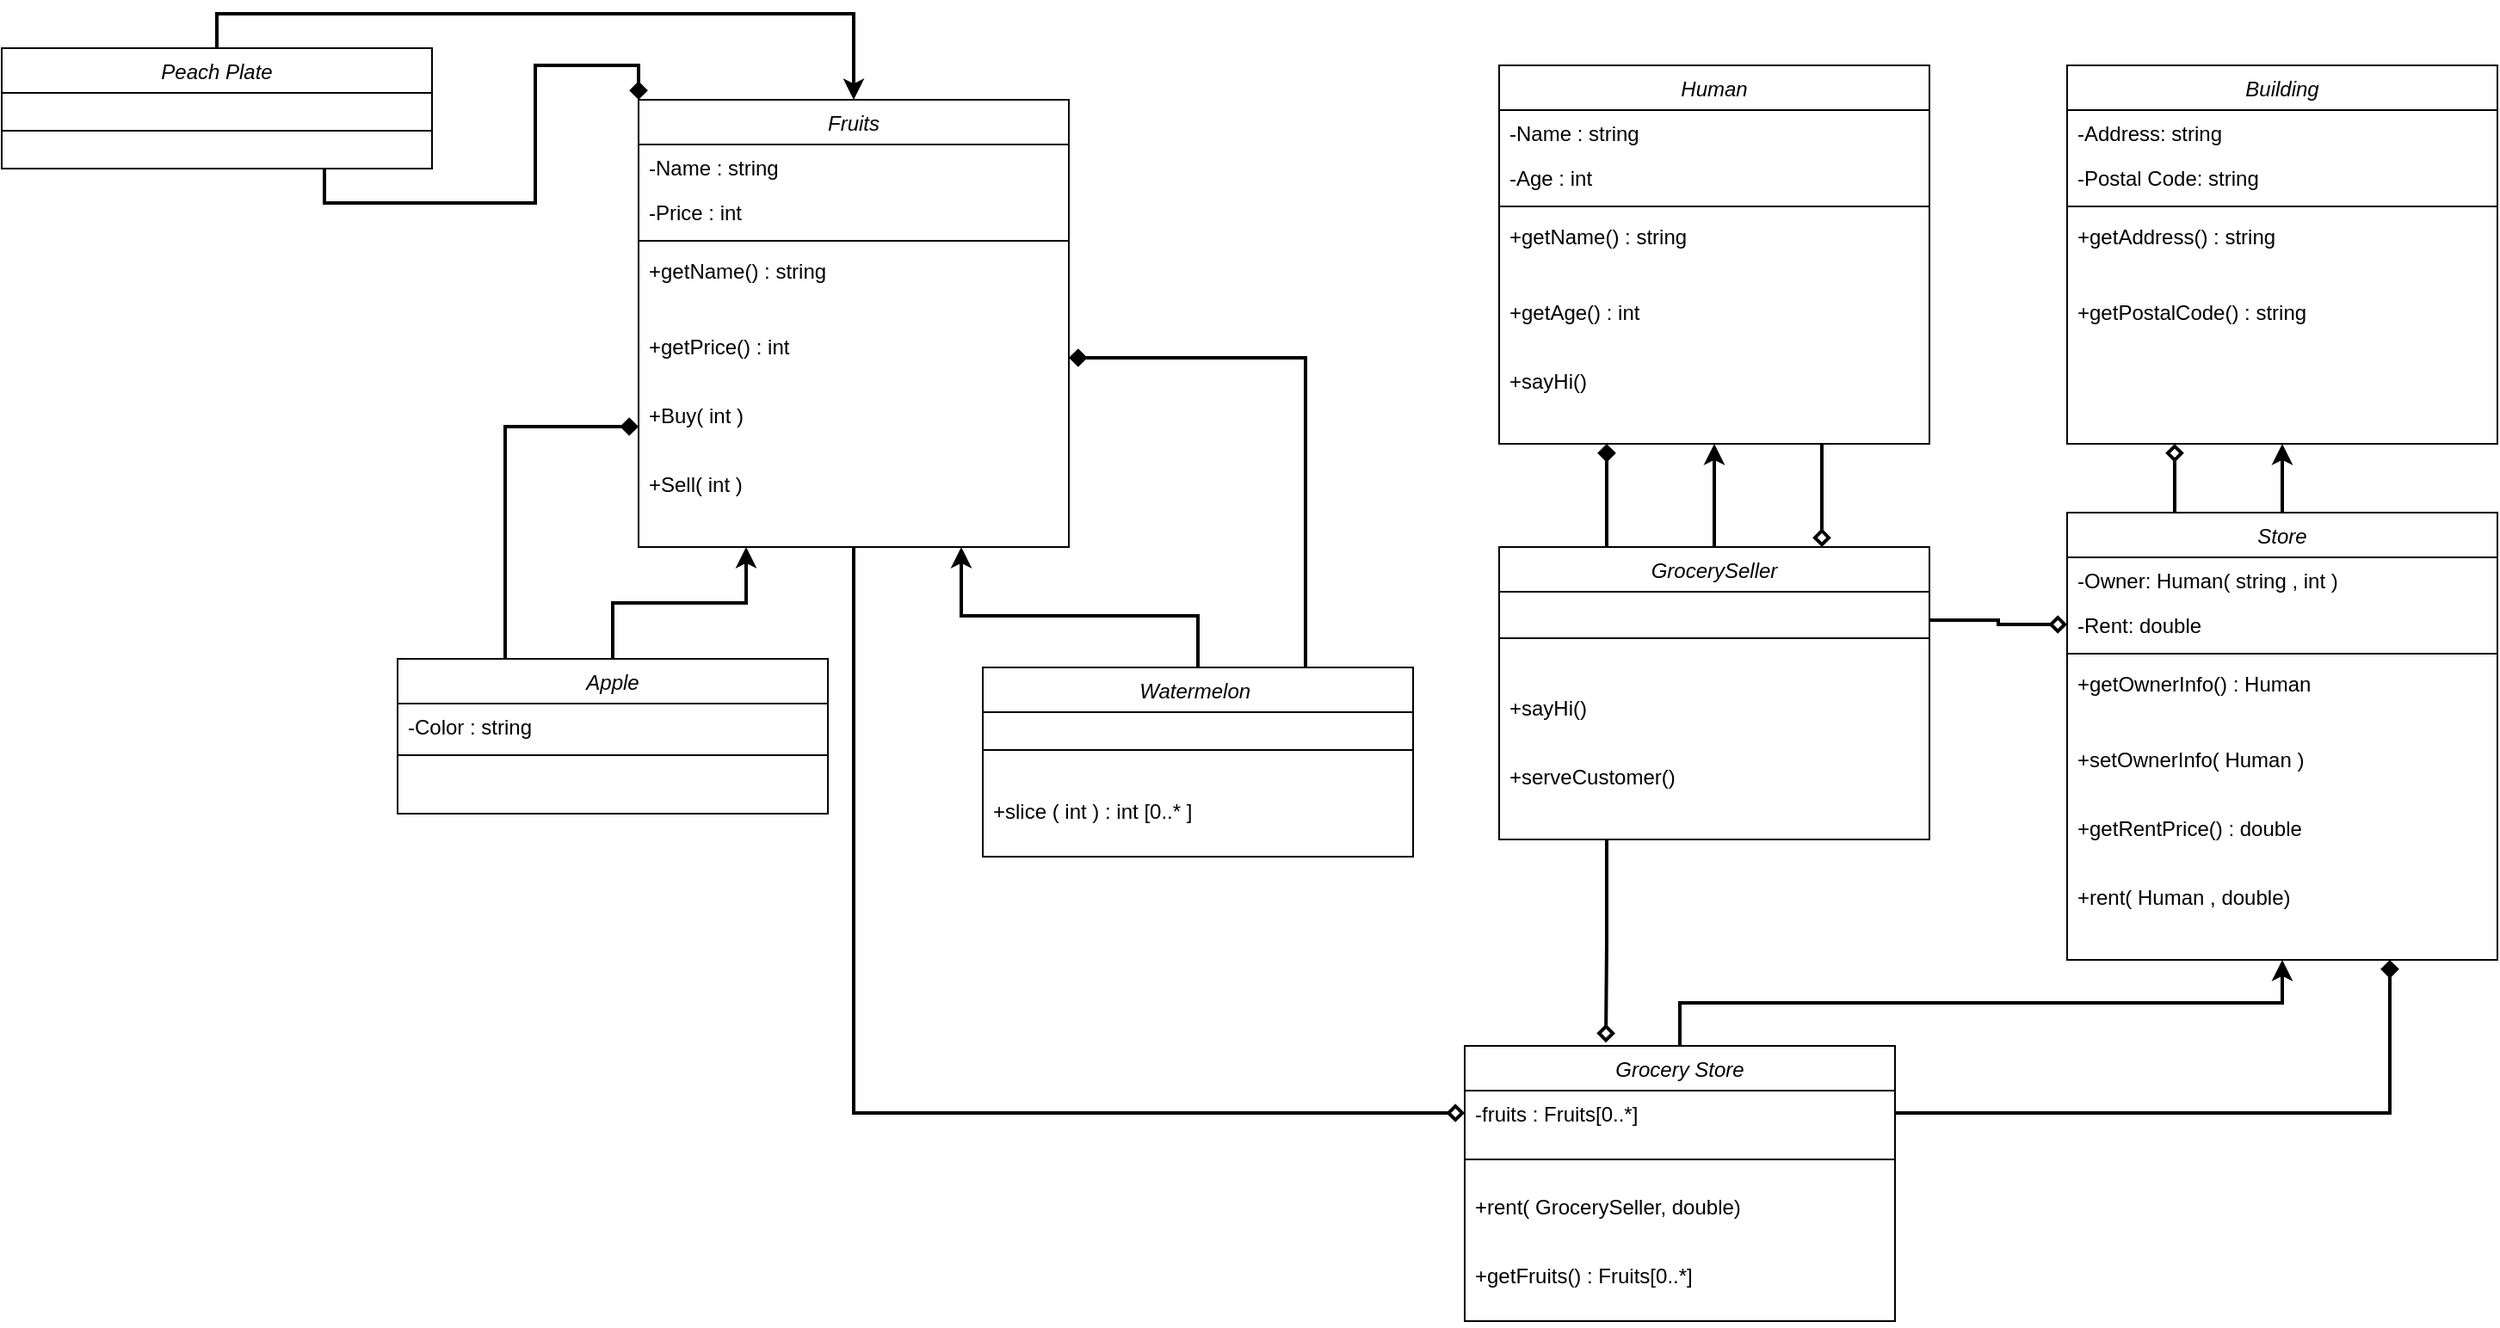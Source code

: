 <mxfile version="23.1.5" type="device">
  <diagram id="C5RBs43oDa-KdzZeNtuy" name="Page-1">
    <mxGraphModel dx="3773" dy="844" grid="1" gridSize="10" guides="1" tooltips="1" connect="1" arrows="1" fold="1" page="1" pageScale="1" pageWidth="2339" pageHeight="3300" math="0" shadow="0">
      <root>
        <mxCell id="WIyWlLk6GJQsqaUBKTNV-0" />
        <mxCell id="WIyWlLk6GJQsqaUBKTNV-1" parent="WIyWlLk6GJQsqaUBKTNV-0" />
        <mxCell id="sz4eHhRoSz1ulq9hE-wR-15" style="edgeStyle=orthogonalEdgeStyle;rounded=0;orthogonalLoop=1;jettySize=auto;html=1;exitX=0.5;exitY=1;exitDx=0;exitDy=0;entryX=0;entryY=0.5;entryDx=0;entryDy=0;endArrow=diamond;endFill=0;strokeWidth=2;" parent="WIyWlLk6GJQsqaUBKTNV-1" source="zkfFHV4jXpPFQw0GAbJ--0" target="WZvWxVEE00VcEo7S5XYT-34" edge="1">
          <mxGeometry relative="1" as="geometry" />
        </mxCell>
        <mxCell id="zkfFHV4jXpPFQw0GAbJ--0" value="Fruits" style="swimlane;fontStyle=2;align=center;verticalAlign=top;childLayout=stackLayout;horizontal=1;startSize=26;horizontalStack=0;resizeParent=1;resizeLast=0;collapsible=1;marginBottom=0;rounded=0;shadow=0;strokeWidth=1;" parent="WIyWlLk6GJQsqaUBKTNV-1" vertex="1">
          <mxGeometry x="180" y="100" width="250" height="260" as="geometry">
            <mxRectangle x="230" y="140" width="160" height="26" as="alternateBounds" />
          </mxGeometry>
        </mxCell>
        <mxCell id="zkfFHV4jXpPFQw0GAbJ--1" value="-Name : string" style="text;align=left;verticalAlign=top;spacingLeft=4;spacingRight=4;overflow=hidden;rotatable=0;points=[[0,0.5],[1,0.5]];portConstraint=eastwest;" parent="zkfFHV4jXpPFQw0GAbJ--0" vertex="1">
          <mxGeometry y="26" width="250" height="26" as="geometry" />
        </mxCell>
        <mxCell id="zkfFHV4jXpPFQw0GAbJ--2" value="-Price : int" style="text;align=left;verticalAlign=top;spacingLeft=4;spacingRight=4;overflow=hidden;rotatable=0;points=[[0,0.5],[1,0.5]];portConstraint=eastwest;rounded=0;shadow=0;html=0;" parent="zkfFHV4jXpPFQw0GAbJ--0" vertex="1">
          <mxGeometry y="52" width="250" height="26" as="geometry" />
        </mxCell>
        <mxCell id="zkfFHV4jXpPFQw0GAbJ--4" value="" style="line;html=1;strokeWidth=1;align=left;verticalAlign=middle;spacingTop=-1;spacingLeft=3;spacingRight=3;rotatable=0;labelPosition=right;points=[];portConstraint=eastwest;" parent="zkfFHV4jXpPFQw0GAbJ--0" vertex="1">
          <mxGeometry y="78" width="250" height="8" as="geometry" />
        </mxCell>
        <mxCell id="zkfFHV4jXpPFQw0GAbJ--5" value="+getName() : string&#xa;" style="text;align=left;verticalAlign=top;spacingLeft=4;spacingRight=4;overflow=hidden;rotatable=0;points=[[0,0.5],[1,0.5]];portConstraint=eastwest;shadow=0;" parent="zkfFHV4jXpPFQw0GAbJ--0" vertex="1">
          <mxGeometry y="86" width="250" height="44" as="geometry" />
        </mxCell>
        <mxCell id="sJEs1xgXZ55JuCveDCq6-0" value="+getPrice() : int " style="text;align=left;verticalAlign=top;spacingLeft=4;spacingRight=4;overflow=hidden;rotatable=0;points=[[0,0.5],[1,0.5]];portConstraint=eastwest;shadow=0;" parent="zkfFHV4jXpPFQw0GAbJ--0" vertex="1">
          <mxGeometry y="130" width="250" height="40" as="geometry" />
        </mxCell>
        <mxCell id="sJEs1xgXZ55JuCveDCq6-1" value="+Buy( int )" style="text;align=left;verticalAlign=top;spacingLeft=4;spacingRight=4;overflow=hidden;rotatable=0;points=[[0,0.5],[1,0.5]];portConstraint=eastwest;shadow=0;" parent="zkfFHV4jXpPFQw0GAbJ--0" vertex="1">
          <mxGeometry y="170" width="250" height="40" as="geometry" />
        </mxCell>
        <mxCell id="sJEs1xgXZ55JuCveDCq6-2" value="+Sell( int )" style="text;align=left;verticalAlign=top;spacingLeft=4;spacingRight=4;overflow=hidden;rotatable=0;points=[[0,0.5],[1,0.5]];portConstraint=eastwest;shadow=0;" parent="zkfFHV4jXpPFQw0GAbJ--0" vertex="1">
          <mxGeometry y="210" width="250" height="40" as="geometry" />
        </mxCell>
        <mxCell id="sJEs1xgXZ55JuCveDCq6-25" style="edgeStyle=orthogonalEdgeStyle;rounded=0;orthogonalLoop=1;jettySize=auto;html=1;exitX=0.5;exitY=0;exitDx=0;exitDy=0;entryX=0.25;entryY=1;entryDx=0;entryDy=0;strokeWidth=2;" parent="WIyWlLk6GJQsqaUBKTNV-1" source="sJEs1xgXZ55JuCveDCq6-13" target="zkfFHV4jXpPFQw0GAbJ--0" edge="1">
          <mxGeometry relative="1" as="geometry" />
        </mxCell>
        <mxCell id="sz4eHhRoSz1ulq9hE-wR-9" style="edgeStyle=orthogonalEdgeStyle;rounded=0;orthogonalLoop=1;jettySize=auto;html=1;exitX=0.25;exitY=0;exitDx=0;exitDy=0;entryX=0;entryY=0.5;entryDx=0;entryDy=0;endArrow=diamond;endFill=1;strokeWidth=2;" parent="WIyWlLk6GJQsqaUBKTNV-1" source="sJEs1xgXZ55JuCveDCq6-13" target="sJEs1xgXZ55JuCveDCq6-1" edge="1">
          <mxGeometry relative="1" as="geometry" />
        </mxCell>
        <mxCell id="sJEs1xgXZ55JuCveDCq6-13" value="Apple" style="swimlane;fontStyle=2;align=center;verticalAlign=top;childLayout=stackLayout;horizontal=1;startSize=26;horizontalStack=0;resizeParent=1;resizeLast=0;collapsible=1;marginBottom=0;rounded=0;shadow=0;strokeWidth=1;" parent="WIyWlLk6GJQsqaUBKTNV-1" vertex="1">
          <mxGeometry x="40" y="425" width="250" height="90" as="geometry">
            <mxRectangle x="230" y="140" width="160" height="26" as="alternateBounds" />
          </mxGeometry>
        </mxCell>
        <mxCell id="sJEs1xgXZ55JuCveDCq6-14" value="-Color : string" style="text;align=left;verticalAlign=top;spacingLeft=4;spacingRight=4;overflow=hidden;rotatable=0;points=[[0,0.5],[1,0.5]];portConstraint=eastwest;" parent="sJEs1xgXZ55JuCveDCq6-13" vertex="1">
          <mxGeometry y="26" width="250" height="26" as="geometry" />
        </mxCell>
        <mxCell id="sJEs1xgXZ55JuCveDCq6-16" value="" style="line;html=1;strokeWidth=1;align=left;verticalAlign=middle;spacingTop=-1;spacingLeft=3;spacingRight=3;rotatable=0;labelPosition=right;points=[];portConstraint=eastwest;" parent="sJEs1xgXZ55JuCveDCq6-13" vertex="1">
          <mxGeometry y="52" width="250" height="8" as="geometry" />
        </mxCell>
        <mxCell id="sJEs1xgXZ55JuCveDCq6-24" style="edgeStyle=orthogonalEdgeStyle;rounded=0;orthogonalLoop=1;jettySize=auto;html=1;exitX=0.5;exitY=0;exitDx=0;exitDy=0;entryX=0.75;entryY=1;entryDx=0;entryDy=0;strokeWidth=2;" parent="WIyWlLk6GJQsqaUBKTNV-1" source="sJEs1xgXZ55JuCveDCq6-21" target="zkfFHV4jXpPFQw0GAbJ--0" edge="1">
          <mxGeometry relative="1" as="geometry">
            <mxPoint x="480" y="360" as="targetPoint" />
            <Array as="points">
              <mxPoint x="505" y="400" />
              <mxPoint x="368" y="400" />
            </Array>
          </mxGeometry>
        </mxCell>
        <mxCell id="sz4eHhRoSz1ulq9hE-wR-8" style="edgeStyle=orthogonalEdgeStyle;rounded=0;orthogonalLoop=1;jettySize=auto;html=1;exitX=0.75;exitY=0;exitDx=0;exitDy=0;entryX=1;entryY=0.5;entryDx=0;entryDy=0;endArrow=diamond;endFill=1;strokeWidth=2;" parent="WIyWlLk6GJQsqaUBKTNV-1" source="sJEs1xgXZ55JuCveDCq6-21" target="sJEs1xgXZ55JuCveDCq6-0" edge="1">
          <mxGeometry relative="1" as="geometry" />
        </mxCell>
        <mxCell id="sJEs1xgXZ55JuCveDCq6-21" value="Watermelon " style="swimlane;fontStyle=2;align=center;verticalAlign=top;childLayout=stackLayout;horizontal=1;startSize=26;horizontalStack=0;resizeParent=1;resizeLast=0;collapsible=1;marginBottom=0;rounded=0;shadow=0;strokeWidth=1;" parent="WIyWlLk6GJQsqaUBKTNV-1" vertex="1">
          <mxGeometry x="380" y="430" width="250" height="110" as="geometry">
            <mxRectangle x="230" y="140" width="160" height="26" as="alternateBounds" />
          </mxGeometry>
        </mxCell>
        <mxCell id="sJEs1xgXZ55JuCveDCq6-23" value="" style="line;html=1;strokeWidth=1;align=left;verticalAlign=middle;spacingTop=-1;spacingLeft=3;spacingRight=3;rotatable=0;labelPosition=right;points=[];portConstraint=eastwest;" parent="sJEs1xgXZ55JuCveDCq6-21" vertex="1">
          <mxGeometry y="26" width="250" height="44" as="geometry" />
        </mxCell>
        <mxCell id="sJEs1xgXZ55JuCveDCq6-27" value="+slice ( int ) : int [0..* ]&#xa;" style="text;align=left;verticalAlign=top;spacingLeft=4;spacingRight=4;overflow=hidden;rotatable=0;points=[[0,0.5],[1,0.5]];portConstraint=eastwest;shadow=0;" parent="sJEs1xgXZ55JuCveDCq6-21" vertex="1">
          <mxGeometry y="70" width="250" height="30" as="geometry" />
        </mxCell>
        <mxCell id="sz4eHhRoSz1ulq9hE-wR-10" style="edgeStyle=orthogonalEdgeStyle;rounded=0;orthogonalLoop=1;jettySize=auto;html=1;exitX=0.75;exitY=1;exitDx=0;exitDy=0;entryX=0.75;entryY=0;entryDx=0;entryDy=0;endArrow=diamond;endFill=0;strokeWidth=2;" parent="WIyWlLk6GJQsqaUBKTNV-1" source="WZvWxVEE00VcEo7S5XYT-0" target="WZvWxVEE00VcEo7S5XYT-8" edge="1">
          <mxGeometry relative="1" as="geometry" />
        </mxCell>
        <mxCell id="WZvWxVEE00VcEo7S5XYT-0" value="Human" style="swimlane;fontStyle=2;align=center;verticalAlign=top;childLayout=stackLayout;horizontal=1;startSize=26;horizontalStack=0;resizeParent=1;resizeLast=0;collapsible=1;marginBottom=0;rounded=0;shadow=0;strokeWidth=1;" parent="WIyWlLk6GJQsqaUBKTNV-1" vertex="1">
          <mxGeometry x="680" y="80" width="250" height="220" as="geometry">
            <mxRectangle x="230" y="140" width="160" height="26" as="alternateBounds" />
          </mxGeometry>
        </mxCell>
        <mxCell id="WZvWxVEE00VcEo7S5XYT-1" value="-Name : string" style="text;align=left;verticalAlign=top;spacingLeft=4;spacingRight=4;overflow=hidden;rotatable=0;points=[[0,0.5],[1,0.5]];portConstraint=eastwest;" parent="WZvWxVEE00VcEo7S5XYT-0" vertex="1">
          <mxGeometry y="26" width="250" height="26" as="geometry" />
        </mxCell>
        <mxCell id="WZvWxVEE00VcEo7S5XYT-2" value="-Age : int" style="text;align=left;verticalAlign=top;spacingLeft=4;spacingRight=4;overflow=hidden;rotatable=0;points=[[0,0.5],[1,0.5]];portConstraint=eastwest;rounded=0;shadow=0;html=0;" parent="WZvWxVEE00VcEo7S5XYT-0" vertex="1">
          <mxGeometry y="52" width="250" height="26" as="geometry" />
        </mxCell>
        <mxCell id="WZvWxVEE00VcEo7S5XYT-3" value="" style="line;html=1;strokeWidth=1;align=left;verticalAlign=middle;spacingTop=-1;spacingLeft=3;spacingRight=3;rotatable=0;labelPosition=right;points=[];portConstraint=eastwest;" parent="WZvWxVEE00VcEo7S5XYT-0" vertex="1">
          <mxGeometry y="78" width="250" height="8" as="geometry" />
        </mxCell>
        <mxCell id="WZvWxVEE00VcEo7S5XYT-4" value="+getName() : string&#xa;" style="text;align=left;verticalAlign=top;spacingLeft=4;spacingRight=4;overflow=hidden;rotatable=0;points=[[0,0.5],[1,0.5]];portConstraint=eastwest;shadow=0;" parent="WZvWxVEE00VcEo7S5XYT-0" vertex="1">
          <mxGeometry y="86" width="250" height="44" as="geometry" />
        </mxCell>
        <mxCell id="WZvWxVEE00VcEo7S5XYT-5" value="+getAge() : int " style="text;align=left;verticalAlign=top;spacingLeft=4;spacingRight=4;overflow=hidden;rotatable=0;points=[[0,0.5],[1,0.5]];portConstraint=eastwest;shadow=0;" parent="WZvWxVEE00VcEo7S5XYT-0" vertex="1">
          <mxGeometry y="130" width="250" height="40" as="geometry" />
        </mxCell>
        <mxCell id="WZvWxVEE00VcEo7S5XYT-17" value="+sayHi() " style="text;align=left;verticalAlign=top;spacingLeft=4;spacingRight=4;overflow=hidden;rotatable=0;points=[[0,0.5],[1,0.5]];portConstraint=eastwest;shadow=0;" parent="WZvWxVEE00VcEo7S5XYT-0" vertex="1">
          <mxGeometry y="170" width="250" height="40" as="geometry" />
        </mxCell>
        <mxCell id="WZvWxVEE00VcEo7S5XYT-16" style="edgeStyle=orthogonalEdgeStyle;rounded=0;orthogonalLoop=1;jettySize=auto;html=1;exitX=0.5;exitY=0;exitDx=0;exitDy=0;entryX=0.5;entryY=1;entryDx=0;entryDy=0;strokeWidth=2;" parent="WIyWlLk6GJQsqaUBKTNV-1" source="WZvWxVEE00VcEo7S5XYT-8" target="WZvWxVEE00VcEo7S5XYT-0" edge="1">
          <mxGeometry relative="1" as="geometry" />
        </mxCell>
        <mxCell id="sz4eHhRoSz1ulq9hE-wR-7" style="edgeStyle=orthogonalEdgeStyle;rounded=0;orthogonalLoop=1;jettySize=auto;html=1;exitX=0.25;exitY=0;exitDx=0;exitDy=0;entryX=0.25;entryY=1;entryDx=0;entryDy=0;endArrow=diamond;endFill=1;strokeWidth=2;" parent="WIyWlLk6GJQsqaUBKTNV-1" source="WZvWxVEE00VcEo7S5XYT-8" target="WZvWxVEE00VcEo7S5XYT-0" edge="1">
          <mxGeometry relative="1" as="geometry" />
        </mxCell>
        <mxCell id="sz4eHhRoSz1ulq9hE-wR-11" style="edgeStyle=orthogonalEdgeStyle;rounded=0;orthogonalLoop=1;jettySize=auto;html=1;exitX=1;exitY=0.25;exitDx=0;exitDy=0;entryX=0;entryY=0.5;entryDx=0;entryDy=0;endArrow=diamond;endFill=0;strokeWidth=2;" parent="WIyWlLk6GJQsqaUBKTNV-1" source="WZvWxVEE00VcEo7S5XYT-8" target="WZvWxVEE00VcEo7S5XYT-27" edge="1">
          <mxGeometry relative="1" as="geometry" />
        </mxCell>
        <mxCell id="WZvWxVEE00VcEo7S5XYT-8" value="GrocerySeller" style="swimlane;fontStyle=2;align=center;verticalAlign=top;childLayout=stackLayout;horizontal=1;startSize=26;horizontalStack=0;resizeParent=1;resizeLast=0;collapsible=1;marginBottom=0;rounded=0;shadow=0;strokeWidth=1;" parent="WIyWlLk6GJQsqaUBKTNV-1" vertex="1">
          <mxGeometry x="680" y="360" width="250" height="170" as="geometry">
            <mxRectangle x="230" y="140" width="160" height="26" as="alternateBounds" />
          </mxGeometry>
        </mxCell>
        <mxCell id="WZvWxVEE00VcEo7S5XYT-11" value="" style="line;html=1;strokeWidth=1;align=left;verticalAlign=middle;spacingTop=-1;spacingLeft=3;spacingRight=3;rotatable=0;labelPosition=right;points=[];portConstraint=eastwest;" parent="WZvWxVEE00VcEo7S5XYT-8" vertex="1">
          <mxGeometry y="26" width="250" height="54" as="geometry" />
        </mxCell>
        <mxCell id="WZvWxVEE00VcEo7S5XYT-44" value="+sayHi() " style="text;align=left;verticalAlign=top;spacingLeft=4;spacingRight=4;overflow=hidden;rotatable=0;points=[[0,0.5],[1,0.5]];portConstraint=eastwest;shadow=0;" parent="WZvWxVEE00VcEo7S5XYT-8" vertex="1">
          <mxGeometry y="80" width="250" height="40" as="geometry" />
        </mxCell>
        <mxCell id="WZvWxVEE00VcEo7S5XYT-13" value="+serveCustomer() " style="text;align=left;verticalAlign=top;spacingLeft=4;spacingRight=4;overflow=hidden;rotatable=0;points=[[0,0.5],[1,0.5]];portConstraint=eastwest;shadow=0;" parent="WZvWxVEE00VcEo7S5XYT-8" vertex="1">
          <mxGeometry y="120" width="250" height="40" as="geometry" />
        </mxCell>
        <mxCell id="WZvWxVEE00VcEo7S5XYT-18" value="Building" style="swimlane;fontStyle=2;align=center;verticalAlign=top;childLayout=stackLayout;horizontal=1;startSize=26;horizontalStack=0;resizeParent=1;resizeLast=0;collapsible=1;marginBottom=0;rounded=0;shadow=0;strokeWidth=1;" parent="WIyWlLk6GJQsqaUBKTNV-1" vertex="1">
          <mxGeometry x="1010" y="80" width="250" height="220" as="geometry">
            <mxRectangle x="230" y="140" width="160" height="26" as="alternateBounds" />
          </mxGeometry>
        </mxCell>
        <mxCell id="WZvWxVEE00VcEo7S5XYT-19" value="-Address: string" style="text;align=left;verticalAlign=top;spacingLeft=4;spacingRight=4;overflow=hidden;rotatable=0;points=[[0,0.5],[1,0.5]];portConstraint=eastwest;" parent="WZvWxVEE00VcEo7S5XYT-18" vertex="1">
          <mxGeometry y="26" width="250" height="26" as="geometry" />
        </mxCell>
        <mxCell id="WZvWxVEE00VcEo7S5XYT-20" value="-Postal Code: string" style="text;align=left;verticalAlign=top;spacingLeft=4;spacingRight=4;overflow=hidden;rotatable=0;points=[[0,0.5],[1,0.5]];portConstraint=eastwest;rounded=0;shadow=0;html=0;" parent="WZvWxVEE00VcEo7S5XYT-18" vertex="1">
          <mxGeometry y="52" width="250" height="26" as="geometry" />
        </mxCell>
        <mxCell id="WZvWxVEE00VcEo7S5XYT-21" value="" style="line;html=1;strokeWidth=1;align=left;verticalAlign=middle;spacingTop=-1;spacingLeft=3;spacingRight=3;rotatable=0;labelPosition=right;points=[];portConstraint=eastwest;" parent="WZvWxVEE00VcEo7S5XYT-18" vertex="1">
          <mxGeometry y="78" width="250" height="8" as="geometry" />
        </mxCell>
        <mxCell id="WZvWxVEE00VcEo7S5XYT-22" value="+getAddress() : string&#xa;" style="text;align=left;verticalAlign=top;spacingLeft=4;spacingRight=4;overflow=hidden;rotatable=0;points=[[0,0.5],[1,0.5]];portConstraint=eastwest;shadow=0;" parent="WZvWxVEE00VcEo7S5XYT-18" vertex="1">
          <mxGeometry y="86" width="250" height="44" as="geometry" />
        </mxCell>
        <mxCell id="WZvWxVEE00VcEo7S5XYT-23" value="+getPostalCode() : string" style="text;align=left;verticalAlign=top;spacingLeft=4;spacingRight=4;overflow=hidden;rotatable=0;points=[[0,0.5],[1,0.5]];portConstraint=eastwest;shadow=0;" parent="WZvWxVEE00VcEo7S5XYT-18" vertex="1">
          <mxGeometry y="130" width="250" height="40" as="geometry" />
        </mxCell>
        <mxCell id="WZvWxVEE00VcEo7S5XYT-32" style="edgeStyle=orthogonalEdgeStyle;rounded=0;orthogonalLoop=1;jettySize=auto;html=1;exitX=0.5;exitY=0;exitDx=0;exitDy=0;entryX=0.5;entryY=1;entryDx=0;entryDy=0;strokeWidth=2;" parent="WIyWlLk6GJQsqaUBKTNV-1" source="WZvWxVEE00VcEo7S5XYT-25" target="WZvWxVEE00VcEo7S5XYT-18" edge="1">
          <mxGeometry relative="1" as="geometry" />
        </mxCell>
        <mxCell id="sz4eHhRoSz1ulq9hE-wR-0" style="edgeStyle=orthogonalEdgeStyle;rounded=0;orthogonalLoop=1;jettySize=auto;html=1;exitX=0.25;exitY=0;exitDx=0;exitDy=0;entryX=0.25;entryY=1;entryDx=0;entryDy=0;endArrow=diamond;endFill=0;strokeWidth=2;" parent="WIyWlLk6GJQsqaUBKTNV-1" source="WZvWxVEE00VcEo7S5XYT-25" target="WZvWxVEE00VcEo7S5XYT-18" edge="1">
          <mxGeometry relative="1" as="geometry" />
        </mxCell>
        <mxCell id="WZvWxVEE00VcEo7S5XYT-25" value="Store" style="swimlane;fontStyle=2;align=center;verticalAlign=top;childLayout=stackLayout;horizontal=1;startSize=26;horizontalStack=0;resizeParent=1;resizeLast=0;collapsible=1;marginBottom=0;rounded=0;shadow=0;strokeWidth=1;" parent="WIyWlLk6GJQsqaUBKTNV-1" vertex="1">
          <mxGeometry x="1010" y="340" width="250" height="260" as="geometry">
            <mxRectangle x="230" y="140" width="160" height="26" as="alternateBounds" />
          </mxGeometry>
        </mxCell>
        <mxCell id="WZvWxVEE00VcEo7S5XYT-26" value="-Owner: Human( string , int )" style="text;align=left;verticalAlign=top;spacingLeft=4;spacingRight=4;overflow=hidden;rotatable=0;points=[[0,0.5],[1,0.5]];portConstraint=eastwest;" parent="WZvWxVEE00VcEo7S5XYT-25" vertex="1">
          <mxGeometry y="26" width="250" height="26" as="geometry" />
        </mxCell>
        <mxCell id="WZvWxVEE00VcEo7S5XYT-27" value="-Rent: double" style="text;align=left;verticalAlign=top;spacingLeft=4;spacingRight=4;overflow=hidden;rotatable=0;points=[[0,0.5],[1,0.5]];portConstraint=eastwest;rounded=0;shadow=0;html=0;" parent="WZvWxVEE00VcEo7S5XYT-25" vertex="1">
          <mxGeometry y="52" width="250" height="26" as="geometry" />
        </mxCell>
        <mxCell id="WZvWxVEE00VcEo7S5XYT-28" value="" style="line;html=1;strokeWidth=1;align=left;verticalAlign=middle;spacingTop=-1;spacingLeft=3;spacingRight=3;rotatable=0;labelPosition=right;points=[];portConstraint=eastwest;" parent="WZvWxVEE00VcEo7S5XYT-25" vertex="1">
          <mxGeometry y="78" width="250" height="8" as="geometry" />
        </mxCell>
        <mxCell id="WZvWxVEE00VcEo7S5XYT-29" value="+getOwnerInfo() : Human&#xa;" style="text;align=left;verticalAlign=top;spacingLeft=4;spacingRight=4;overflow=hidden;rotatable=0;points=[[0,0.5],[1,0.5]];portConstraint=eastwest;shadow=0;" parent="WZvWxVEE00VcEo7S5XYT-25" vertex="1">
          <mxGeometry y="86" width="250" height="44" as="geometry" />
        </mxCell>
        <mxCell id="WZvWxVEE00VcEo7S5XYT-41" value="+setOwnerInfo( Human )" style="text;align=left;verticalAlign=top;spacingLeft=4;spacingRight=4;overflow=hidden;rotatable=0;points=[[0,0.5],[1,0.5]];portConstraint=eastwest;shadow=0;" parent="WZvWxVEE00VcEo7S5XYT-25" vertex="1">
          <mxGeometry y="130" width="250" height="40" as="geometry" />
        </mxCell>
        <mxCell id="WZvWxVEE00VcEo7S5XYT-30" value="+getRentPrice() : double" style="text;align=left;verticalAlign=top;spacingLeft=4;spacingRight=4;overflow=hidden;rotatable=0;points=[[0,0.5],[1,0.5]];portConstraint=eastwest;shadow=0;" parent="WZvWxVEE00VcEo7S5XYT-25" vertex="1">
          <mxGeometry y="170" width="250" height="40" as="geometry" />
        </mxCell>
        <mxCell id="WZvWxVEE00VcEo7S5XYT-42" value="+rent( Human , double)" style="text;align=left;verticalAlign=top;spacingLeft=4;spacingRight=4;overflow=hidden;rotatable=0;points=[[0,0.5],[1,0.5]];portConstraint=eastwest;shadow=0;" parent="WZvWxVEE00VcEo7S5XYT-25" vertex="1">
          <mxGeometry y="210" width="250" height="40" as="geometry" />
        </mxCell>
        <mxCell id="WZvWxVEE00VcEo7S5XYT-40" style="edgeStyle=orthogonalEdgeStyle;rounded=0;orthogonalLoop=1;jettySize=auto;html=1;exitX=0.5;exitY=0;exitDx=0;exitDy=0;entryX=0.5;entryY=1;entryDx=0;entryDy=0;strokeWidth=2;" parent="WIyWlLk6GJQsqaUBKTNV-1" source="WZvWxVEE00VcEo7S5XYT-33" target="WZvWxVEE00VcEo7S5XYT-25" edge="1">
          <mxGeometry relative="1" as="geometry" />
        </mxCell>
        <mxCell id="WZvWxVEE00VcEo7S5XYT-33" value="Grocery Store" style="swimlane;fontStyle=2;align=center;verticalAlign=top;childLayout=stackLayout;horizontal=1;startSize=26;horizontalStack=0;resizeParent=1;resizeLast=0;collapsible=1;marginBottom=0;rounded=0;shadow=0;strokeWidth=1;" parent="WIyWlLk6GJQsqaUBKTNV-1" vertex="1">
          <mxGeometry x="660" y="650" width="250" height="160" as="geometry">
            <mxRectangle x="230" y="140" width="160" height="26" as="alternateBounds" />
          </mxGeometry>
        </mxCell>
        <mxCell id="WZvWxVEE00VcEo7S5XYT-34" value="-fruits : Fruits[0..*]" style="text;align=left;verticalAlign=top;spacingLeft=4;spacingRight=4;overflow=hidden;rotatable=0;points=[[0,0.5],[1,0.5]];portConstraint=eastwest;" parent="WZvWxVEE00VcEo7S5XYT-33" vertex="1">
          <mxGeometry y="26" width="250" height="26" as="geometry" />
        </mxCell>
        <mxCell id="WZvWxVEE00VcEo7S5XYT-36" value="" style="line;html=1;strokeWidth=1;align=left;verticalAlign=middle;spacingTop=-1;spacingLeft=3;spacingRight=3;rotatable=0;labelPosition=right;points=[];portConstraint=eastwest;" parent="WZvWxVEE00VcEo7S5XYT-33" vertex="1">
          <mxGeometry y="52" width="250" height="28" as="geometry" />
        </mxCell>
        <mxCell id="WZvWxVEE00VcEo7S5XYT-45" value="+rent( GrocerySeller, double)" style="text;align=left;verticalAlign=top;spacingLeft=4;spacingRight=4;overflow=hidden;rotatable=0;points=[[0,0.5],[1,0.5]];portConstraint=eastwest;shadow=0;" parent="WZvWxVEE00VcEo7S5XYT-33" vertex="1">
          <mxGeometry y="80" width="250" height="40" as="geometry" />
        </mxCell>
        <mxCell id="WZvWxVEE00VcEo7S5XYT-46" value="+getFruits() : Fruits[0..*]" style="text;align=left;verticalAlign=top;spacingLeft=4;spacingRight=4;overflow=hidden;rotatable=0;points=[[0,0.5],[1,0.5]];portConstraint=eastwest;shadow=0;" parent="WZvWxVEE00VcEo7S5XYT-33" vertex="1">
          <mxGeometry y="120" width="250" height="40" as="geometry" />
        </mxCell>
        <mxCell id="sz4eHhRoSz1ulq9hE-wR-4" style="edgeStyle=orthogonalEdgeStyle;rounded=0;orthogonalLoop=1;jettySize=auto;html=1;exitX=1;exitY=0.5;exitDx=0;exitDy=0;entryX=0.75;entryY=1;entryDx=0;entryDy=0;endArrow=diamond;endFill=1;strokeWidth=2;" parent="WIyWlLk6GJQsqaUBKTNV-1" source="WZvWxVEE00VcEo7S5XYT-34" target="WZvWxVEE00VcEo7S5XYT-25" edge="1">
          <mxGeometry relative="1" as="geometry" />
        </mxCell>
        <mxCell id="sz4eHhRoSz1ulq9hE-wR-13" style="edgeStyle=orthogonalEdgeStyle;rounded=0;orthogonalLoop=1;jettySize=auto;html=1;exitX=0.25;exitY=1;exitDx=0;exitDy=0;entryX=0.328;entryY=-0.012;entryDx=0;entryDy=0;entryPerimeter=0;endArrow=diamond;endFill=0;strokeWidth=2;" parent="WIyWlLk6GJQsqaUBKTNV-1" source="WZvWxVEE00VcEo7S5XYT-8" target="WZvWxVEE00VcEo7S5XYT-33" edge="1">
          <mxGeometry relative="1" as="geometry" />
        </mxCell>
        <mxCell id="FqIS_L-1zujCtC7Puglo-4" style="edgeStyle=orthogonalEdgeStyle;rounded=0;orthogonalLoop=1;jettySize=auto;html=1;exitX=0.5;exitY=0;exitDx=0;exitDy=0;entryX=0.5;entryY=0;entryDx=0;entryDy=0;strokeWidth=2;" edge="1" parent="WIyWlLk6GJQsqaUBKTNV-1" source="FqIS_L-1zujCtC7Puglo-0" target="zkfFHV4jXpPFQw0GAbJ--0">
          <mxGeometry relative="1" as="geometry">
            <mxPoint x="320" y="580" as="targetPoint" />
          </mxGeometry>
        </mxCell>
        <mxCell id="FqIS_L-1zujCtC7Puglo-5" style="edgeStyle=orthogonalEdgeStyle;rounded=0;orthogonalLoop=1;jettySize=auto;html=1;exitX=0.75;exitY=1;exitDx=0;exitDy=0;entryX=0;entryY=0;entryDx=0;entryDy=0;endArrow=diamond;endFill=1;strokeWidth=2;" edge="1" parent="WIyWlLk6GJQsqaUBKTNV-1" source="FqIS_L-1zujCtC7Puglo-0" target="zkfFHV4jXpPFQw0GAbJ--0">
          <mxGeometry relative="1" as="geometry" />
        </mxCell>
        <mxCell id="FqIS_L-1zujCtC7Puglo-0" value="Peach Plate" style="swimlane;fontStyle=2;align=center;verticalAlign=top;childLayout=stackLayout;horizontal=1;startSize=26;horizontalStack=0;resizeParent=1;resizeLast=0;collapsible=1;marginBottom=0;rounded=0;shadow=0;strokeWidth=1;" vertex="1" parent="WIyWlLk6GJQsqaUBKTNV-1">
          <mxGeometry x="-190" y="70" width="250" height="70" as="geometry">
            <mxRectangle x="230" y="140" width="160" height="26" as="alternateBounds" />
          </mxGeometry>
        </mxCell>
        <mxCell id="FqIS_L-1zujCtC7Puglo-1" value="" style="line;html=1;strokeWidth=1;align=left;verticalAlign=middle;spacingTop=-1;spacingLeft=3;spacingRight=3;rotatable=0;labelPosition=right;points=[];portConstraint=eastwest;" vertex="1" parent="FqIS_L-1zujCtC7Puglo-0">
          <mxGeometry y="26" width="250" height="44" as="geometry" />
        </mxCell>
      </root>
    </mxGraphModel>
  </diagram>
</mxfile>
